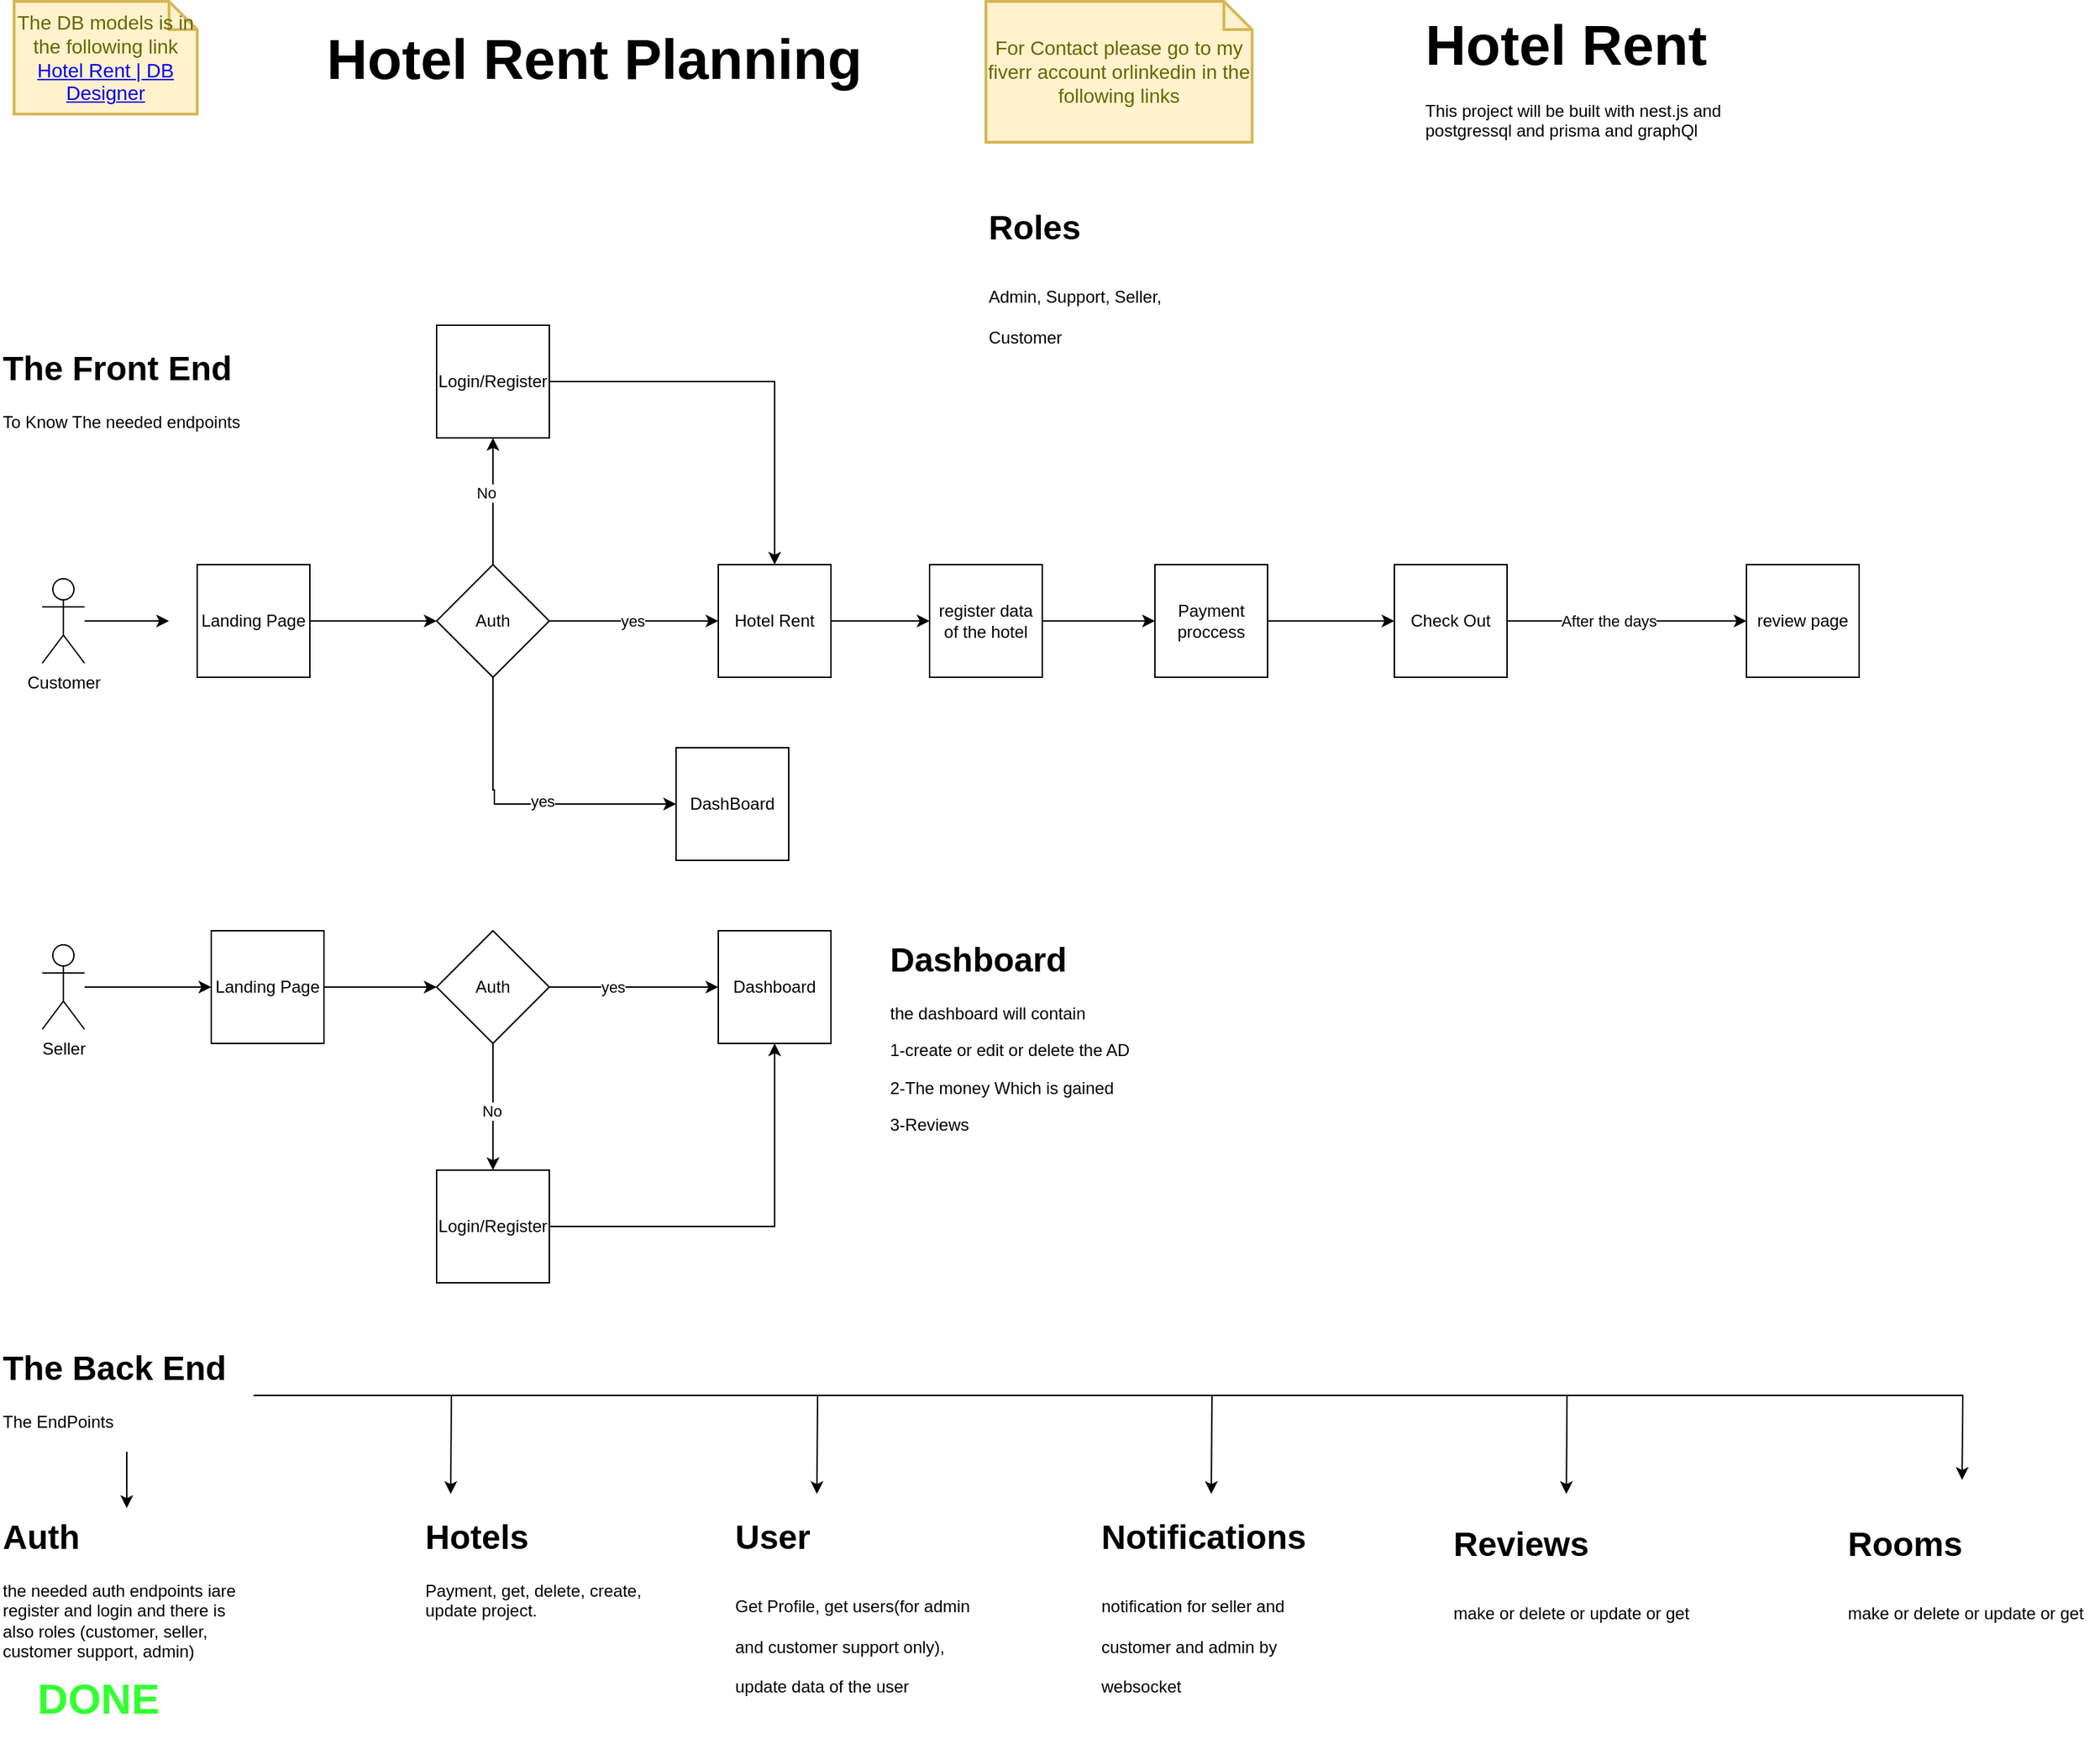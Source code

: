 <mxfile version="26.0.13">
  <diagram name="Page-1" id="eNZlmzP2yuV46WajJDo7">
    <mxGraphModel dx="1246" dy="1770" grid="1" gridSize="10" guides="1" tooltips="1" connect="1" arrows="1" fold="1" page="1" pageScale="1" pageWidth="850" pageHeight="1100" math="0" shadow="0">
      <root>
        <mxCell id="0" />
        <mxCell id="1" parent="0" />
        <mxCell id="jitCN0c5IaHYvlneT0sJ-6" style="edgeStyle=orthogonalEdgeStyle;rounded=0;orthogonalLoop=1;jettySize=auto;html=1;" parent="1" source="jitCN0c5IaHYvlneT0sJ-1" edge="1">
          <mxGeometry relative="1" as="geometry">
            <mxPoint x="130" y="200" as="targetPoint" />
          </mxGeometry>
        </mxCell>
        <mxCell id="jitCN0c5IaHYvlneT0sJ-1" value="Customer" style="shape=umlActor;verticalLabelPosition=bottom;verticalAlign=top;html=1;outlineConnect=0;fontFamily=Helvetica;" parent="1" vertex="1">
          <mxGeometry x="40" y="170" width="30" height="60" as="geometry" />
        </mxCell>
        <mxCell id="jitCN0c5IaHYvlneT0sJ-5" value="&lt;h1 style=&quot;margin-top: 0px;&quot;&gt;The Front End&lt;/h1&gt;&lt;p&gt;To Know The needed endpoints&lt;/p&gt;" style="text;html=1;whiteSpace=wrap;overflow=hidden;rounded=0;" parent="1" vertex="1">
          <mxGeometry x="10" width="180" height="120" as="geometry" />
        </mxCell>
        <mxCell id="jitCN0c5IaHYvlneT0sJ-8" style="edgeStyle=orthogonalEdgeStyle;rounded=0;orthogonalLoop=1;jettySize=auto;html=1;entryX=0;entryY=0.5;entryDx=0;entryDy=0;" parent="1" source="jitCN0c5IaHYvlneT0sJ-7" target="jitCN0c5IaHYvlneT0sJ-10" edge="1">
          <mxGeometry relative="1" as="geometry">
            <mxPoint x="300" y="200" as="targetPoint" />
          </mxGeometry>
        </mxCell>
        <mxCell id="jitCN0c5IaHYvlneT0sJ-7" value="Landing Page" style="whiteSpace=wrap;html=1;aspect=fixed;" parent="1" vertex="1">
          <mxGeometry x="150" y="160" width="80" height="80" as="geometry" />
        </mxCell>
        <mxCell id="jitCN0c5IaHYvlneT0sJ-11" style="edgeStyle=orthogonalEdgeStyle;rounded=0;orthogonalLoop=1;jettySize=auto;html=1;entryX=0;entryY=0.5;entryDx=0;entryDy=0;" parent="1" source="jitCN0c5IaHYvlneT0sJ-10" target="jitCN0c5IaHYvlneT0sJ-13" edge="1">
          <mxGeometry relative="1" as="geometry">
            <mxPoint x="500" y="200" as="targetPoint" />
          </mxGeometry>
        </mxCell>
        <mxCell id="jitCN0c5IaHYvlneT0sJ-12" value="yes" style="edgeLabel;html=1;align=center;verticalAlign=middle;resizable=0;points=[];" parent="jitCN0c5IaHYvlneT0sJ-11" vertex="1" connectable="0">
          <mxGeometry x="-0.081" y="-4" relative="1" as="geometry">
            <mxPoint x="4" y="-4" as="offset" />
          </mxGeometry>
        </mxCell>
        <mxCell id="jitCN0c5IaHYvlneT0sJ-17" style="edgeStyle=orthogonalEdgeStyle;rounded=0;orthogonalLoop=1;jettySize=auto;html=1;" parent="1" source="jitCN0c5IaHYvlneT0sJ-10" target="jitCN0c5IaHYvlneT0sJ-19" edge="1">
          <mxGeometry relative="1" as="geometry">
            <mxPoint x="360" y="80" as="targetPoint" />
          </mxGeometry>
        </mxCell>
        <mxCell id="jitCN0c5IaHYvlneT0sJ-18" value="No" style="edgeLabel;html=1;align=center;verticalAlign=middle;resizable=0;points=[];" parent="jitCN0c5IaHYvlneT0sJ-17" vertex="1" connectable="0">
          <mxGeometry x="0.144" y="5" relative="1" as="geometry">
            <mxPoint as="offset" />
          </mxGeometry>
        </mxCell>
        <mxCell id="tQ4F1w8o4W0a-IGcB4DZ-1" style="edgeStyle=orthogonalEdgeStyle;rounded=0;orthogonalLoop=1;jettySize=auto;html=1;" parent="1" source="jitCN0c5IaHYvlneT0sJ-10" edge="1">
          <mxGeometry relative="1" as="geometry">
            <mxPoint x="490" y="330" as="targetPoint" />
            <Array as="points">
              <mxPoint x="360" y="320" />
              <mxPoint x="361" y="320" />
              <mxPoint x="361" y="330" />
            </Array>
          </mxGeometry>
        </mxCell>
        <mxCell id="tQ4F1w8o4W0a-IGcB4DZ-3" value="yes" style="edgeLabel;html=1;align=center;verticalAlign=middle;resizable=0;points=[];" parent="tQ4F1w8o4W0a-IGcB4DZ-1" vertex="1" connectable="0">
          <mxGeometry x="0.133" y="2" relative="1" as="geometry">
            <mxPoint as="offset" />
          </mxGeometry>
        </mxCell>
        <mxCell id="jitCN0c5IaHYvlneT0sJ-10" value="Auth" style="rhombus;whiteSpace=wrap;html=1;" parent="1" vertex="1">
          <mxGeometry x="320" y="160" width="80" height="80" as="geometry" />
        </mxCell>
        <mxCell id="jitCN0c5IaHYvlneT0sJ-68" style="edgeStyle=orthogonalEdgeStyle;rounded=0;orthogonalLoop=1;jettySize=auto;html=1;" parent="1" source="jitCN0c5IaHYvlneT0sJ-13" target="jitCN0c5IaHYvlneT0sJ-69" edge="1">
          <mxGeometry relative="1" as="geometry">
            <mxPoint x="680" y="200" as="targetPoint" />
          </mxGeometry>
        </mxCell>
        <mxCell id="jitCN0c5IaHYvlneT0sJ-13" value="Hotel Rent" style="whiteSpace=wrap;html=1;aspect=fixed;" parent="1" vertex="1">
          <mxGeometry x="520" y="160" width="80" height="80" as="geometry" />
        </mxCell>
        <mxCell id="jitCN0c5IaHYvlneT0sJ-59" style="edgeStyle=orthogonalEdgeStyle;rounded=0;orthogonalLoop=1;jettySize=auto;html=1;entryX=0;entryY=0.5;entryDx=0;entryDy=0;" parent="1" source="jitCN0c5IaHYvlneT0sJ-16" target="jitCN0c5IaHYvlneT0sJ-71" edge="1">
          <mxGeometry relative="1" as="geometry">
            <mxPoint x="960" y="200" as="targetPoint" />
          </mxGeometry>
        </mxCell>
        <mxCell id="jitCN0c5IaHYvlneT0sJ-16" value="Payment proccess" style="whiteSpace=wrap;html=1;aspect=fixed;" parent="1" vertex="1">
          <mxGeometry x="830" y="160" width="80" height="80" as="geometry" />
        </mxCell>
        <mxCell id="jitCN0c5IaHYvlneT0sJ-20" style="edgeStyle=orthogonalEdgeStyle;rounded=0;orthogonalLoop=1;jettySize=auto;html=1;" parent="1" source="jitCN0c5IaHYvlneT0sJ-19" target="jitCN0c5IaHYvlneT0sJ-13" edge="1">
          <mxGeometry relative="1" as="geometry">
            <mxPoint x="560" y="150" as="targetPoint" />
          </mxGeometry>
        </mxCell>
        <mxCell id="jitCN0c5IaHYvlneT0sJ-19" value="Login/Register" style="whiteSpace=wrap;html=1;aspect=fixed;" parent="1" vertex="1">
          <mxGeometry x="320" y="-10" width="80" height="80" as="geometry" />
        </mxCell>
        <mxCell id="jitCN0c5IaHYvlneT0sJ-45" style="edgeStyle=orthogonalEdgeStyle;rounded=0;orthogonalLoop=1;jettySize=auto;html=1;entryX=0;entryY=0.5;entryDx=0;entryDy=0;" parent="1" source="jitCN0c5IaHYvlneT0sJ-21" target="jitCN0c5IaHYvlneT0sJ-33" edge="1">
          <mxGeometry relative="1" as="geometry" />
        </mxCell>
        <mxCell id="jitCN0c5IaHYvlneT0sJ-21" value="Seller" style="shape=umlActor;verticalLabelPosition=bottom;verticalAlign=top;html=1;outlineConnect=0;" parent="1" vertex="1">
          <mxGeometry x="40" y="430" width="30" height="60" as="geometry" />
        </mxCell>
        <mxCell id="jitCN0c5IaHYvlneT0sJ-31" style="edgeStyle=orthogonalEdgeStyle;rounded=0;orthogonalLoop=1;jettySize=auto;html=1;" parent="1" source="jitCN0c5IaHYvlneT0sJ-33" target="jitCN0c5IaHYvlneT0sJ-34" edge="1">
          <mxGeometry relative="1" as="geometry">
            <mxPoint x="310" y="460" as="targetPoint" />
          </mxGeometry>
        </mxCell>
        <mxCell id="jitCN0c5IaHYvlneT0sJ-33" value="Landing Page" style="whiteSpace=wrap;html=1;aspect=fixed;" parent="1" vertex="1">
          <mxGeometry x="160" y="420" width="80" height="80" as="geometry" />
        </mxCell>
        <mxCell id="jitCN0c5IaHYvlneT0sJ-39" style="edgeStyle=orthogonalEdgeStyle;rounded=0;orthogonalLoop=1;jettySize=auto;html=1;entryX=0;entryY=0.5;entryDx=0;entryDy=0;" parent="1" source="jitCN0c5IaHYvlneT0sJ-34" target="jitCN0c5IaHYvlneT0sJ-41" edge="1">
          <mxGeometry relative="1" as="geometry">
            <mxPoint x="500" y="460" as="targetPoint" />
          </mxGeometry>
        </mxCell>
        <mxCell id="jitCN0c5IaHYvlneT0sJ-40" value="yes" style="edgeLabel;html=1;align=center;verticalAlign=middle;resizable=0;points=[];" parent="jitCN0c5IaHYvlneT0sJ-39" vertex="1" connectable="0">
          <mxGeometry x="-0.262" relative="1" as="geometry">
            <mxPoint as="offset" />
          </mxGeometry>
        </mxCell>
        <mxCell id="jitCN0c5IaHYvlneT0sJ-46" style="edgeStyle=orthogonalEdgeStyle;rounded=0;orthogonalLoop=1;jettySize=auto;html=1;entryX=0.5;entryY=0;entryDx=0;entryDy=0;" parent="1" source="jitCN0c5IaHYvlneT0sJ-34" target="jitCN0c5IaHYvlneT0sJ-38" edge="1">
          <mxGeometry relative="1" as="geometry" />
        </mxCell>
        <mxCell id="jitCN0c5IaHYvlneT0sJ-47" value="No" style="edgeLabel;html=1;align=center;verticalAlign=middle;resizable=0;points=[];" parent="jitCN0c5IaHYvlneT0sJ-46" vertex="1" connectable="0">
          <mxGeometry x="0.067" y="-1" relative="1" as="geometry">
            <mxPoint as="offset" />
          </mxGeometry>
        </mxCell>
        <mxCell id="jitCN0c5IaHYvlneT0sJ-34" value="Auth" style="rhombus;whiteSpace=wrap;html=1;" parent="1" vertex="1">
          <mxGeometry x="320" y="420" width="80" height="80" as="geometry" />
        </mxCell>
        <mxCell id="jitCN0c5IaHYvlneT0sJ-42" style="edgeStyle=orthogonalEdgeStyle;rounded=0;orthogonalLoop=1;jettySize=auto;html=1;" parent="1" source="jitCN0c5IaHYvlneT0sJ-38" target="jitCN0c5IaHYvlneT0sJ-41" edge="1">
          <mxGeometry relative="1" as="geometry" />
        </mxCell>
        <mxCell id="jitCN0c5IaHYvlneT0sJ-38" value="Login/Register" style="whiteSpace=wrap;html=1;aspect=fixed;" parent="1" vertex="1">
          <mxGeometry x="320" y="590" width="80" height="80" as="geometry" />
        </mxCell>
        <mxCell id="jitCN0c5IaHYvlneT0sJ-41" value="Dashboard" style="whiteSpace=wrap;html=1;aspect=fixed;" parent="1" vertex="1">
          <mxGeometry x="520" y="420" width="80" height="80" as="geometry" />
        </mxCell>
        <mxCell id="jitCN0c5IaHYvlneT0sJ-48" value="&lt;h1 style=&quot;margin-top: 0px;&quot;&gt;Dashboard&lt;/h1&gt;&lt;p&gt;the dashboard will contain&amp;nbsp;&lt;/p&gt;&lt;p&gt;1-create or edit or delete the AD&lt;/p&gt;&lt;p&gt;2-The money Which is gained&lt;/p&gt;&lt;p&gt;3-Reviews&lt;/p&gt;" style="text;html=1;whiteSpace=wrap;overflow=hidden;rounded=0;" parent="1" vertex="1">
          <mxGeometry x="640" y="420" width="180" height="170" as="geometry" />
        </mxCell>
        <mxCell id="jitCN0c5IaHYvlneT0sJ-56" style="edgeStyle=orthogonalEdgeStyle;rounded=0;orthogonalLoop=1;jettySize=auto;html=1;entryX=0.5;entryY=0;entryDx=0;entryDy=0;" parent="1" source="jitCN0c5IaHYvlneT0sJ-53" target="jitCN0c5IaHYvlneT0sJ-55" edge="1">
          <mxGeometry relative="1" as="geometry" />
        </mxCell>
        <mxCell id="jitCN0c5IaHYvlneT0sJ-57" style="edgeStyle=orthogonalEdgeStyle;rounded=0;orthogonalLoop=1;jettySize=auto;html=1;" parent="1" source="jitCN0c5IaHYvlneT0sJ-53" edge="1">
          <mxGeometry relative="1" as="geometry">
            <mxPoint x="330" y="820" as="targetPoint" />
          </mxGeometry>
        </mxCell>
        <mxCell id="jitCN0c5IaHYvlneT0sJ-72" style="edgeStyle=orthogonalEdgeStyle;rounded=0;orthogonalLoop=1;jettySize=auto;html=1;" parent="1" source="jitCN0c5IaHYvlneT0sJ-53" edge="1">
          <mxGeometry relative="1" as="geometry">
            <mxPoint x="590" y="820" as="targetPoint" />
          </mxGeometry>
        </mxCell>
        <mxCell id="jitCN0c5IaHYvlneT0sJ-74" style="edgeStyle=orthogonalEdgeStyle;rounded=0;orthogonalLoop=1;jettySize=auto;html=1;" parent="1" source="jitCN0c5IaHYvlneT0sJ-53" edge="1">
          <mxGeometry relative="1" as="geometry">
            <mxPoint x="870" y="820" as="targetPoint" />
          </mxGeometry>
        </mxCell>
        <mxCell id="jitCN0c5IaHYvlneT0sJ-82" style="edgeStyle=orthogonalEdgeStyle;rounded=0;orthogonalLoop=1;jettySize=auto;html=1;" parent="1" source="jitCN0c5IaHYvlneT0sJ-53" edge="1">
          <mxGeometry relative="1" as="geometry">
            <mxPoint x="1122.105" y="820" as="targetPoint" />
          </mxGeometry>
        </mxCell>
        <mxCell id="tQ4F1w8o4W0a-IGcB4DZ-36" style="edgeStyle=orthogonalEdgeStyle;rounded=0;orthogonalLoop=1;jettySize=auto;html=1;" parent="1" source="jitCN0c5IaHYvlneT0sJ-53" edge="1">
          <mxGeometry relative="1" as="geometry">
            <mxPoint x="1403.077" y="810" as="targetPoint" />
          </mxGeometry>
        </mxCell>
        <mxCell id="jitCN0c5IaHYvlneT0sJ-53" value="&lt;h1 style=&quot;margin-top: 0px;&quot;&gt;The Back End&lt;/h1&gt;&lt;p&gt;The EndPoints&lt;/p&gt;" style="text;html=1;whiteSpace=wrap;overflow=hidden;rounded=0;" parent="1" vertex="1">
          <mxGeometry x="10" y="710" width="180" height="80" as="geometry" />
        </mxCell>
        <mxCell id="jitCN0c5IaHYvlneT0sJ-54" value="&lt;h1 style=&quot;margin-top: 0px;&quot;&gt;&lt;font style=&quot;font-size: 40px;&quot;&gt;Hotel Rent Planning&lt;/font&gt;&lt;/h1&gt;" style="text;html=1;whiteSpace=wrap;overflow=hidden;rounded=0;" parent="1" vertex="1">
          <mxGeometry x="240" y="-230" width="400" height="120" as="geometry" />
        </mxCell>
        <mxCell id="jitCN0c5IaHYvlneT0sJ-55" value="&lt;h1 style=&quot;margin-top: 0px;&quot;&gt;Auth&lt;/h1&gt;&lt;p&gt;the needed auth endpoints iare register and login and there is also roles (customer, seller, customer support, admin)&lt;/p&gt;" style="text;html=1;whiteSpace=wrap;overflow=hidden;rounded=0;" parent="1" vertex="1">
          <mxGeometry x="10" y="830" width="180" height="120" as="geometry" />
        </mxCell>
        <mxCell id="jitCN0c5IaHYvlneT0sJ-58" value="&lt;h1 style=&quot;margin-top: 0px;&quot;&gt;Hotels&lt;/h1&gt;&lt;p&gt;Payment, get, delete, create, update project.&lt;/p&gt;" style="text;html=1;whiteSpace=wrap;overflow=hidden;rounded=0;" parent="1" vertex="1">
          <mxGeometry x="310" y="830" width="180" height="120" as="geometry" />
        </mxCell>
        <mxCell id="jitCN0c5IaHYvlneT0sJ-70" style="edgeStyle=orthogonalEdgeStyle;rounded=0;orthogonalLoop=1;jettySize=auto;html=1;entryX=0;entryY=0.5;entryDx=0;entryDy=0;" parent="1" source="jitCN0c5IaHYvlneT0sJ-69" target="jitCN0c5IaHYvlneT0sJ-16" edge="1">
          <mxGeometry relative="1" as="geometry" />
        </mxCell>
        <mxCell id="jitCN0c5IaHYvlneT0sJ-69" value="register data of the hotel" style="whiteSpace=wrap;html=1;aspect=fixed;" parent="1" vertex="1">
          <mxGeometry x="670" y="160" width="80" height="80" as="geometry" />
        </mxCell>
        <mxCell id="jitCN0c5IaHYvlneT0sJ-79" style="edgeStyle=orthogonalEdgeStyle;rounded=0;orthogonalLoop=1;jettySize=auto;html=1;" parent="1" source="jitCN0c5IaHYvlneT0sJ-71" edge="1">
          <mxGeometry relative="1" as="geometry">
            <mxPoint x="1250" y="200" as="targetPoint" />
          </mxGeometry>
        </mxCell>
        <mxCell id="jitCN0c5IaHYvlneT0sJ-80" value="After the days" style="edgeLabel;html=1;align=center;verticalAlign=middle;resizable=0;points=[];" parent="jitCN0c5IaHYvlneT0sJ-79" vertex="1" connectable="0">
          <mxGeometry x="-0.162" y="-4" relative="1" as="geometry">
            <mxPoint y="-4" as="offset" />
          </mxGeometry>
        </mxCell>
        <mxCell id="jitCN0c5IaHYvlneT0sJ-71" value="Check Out" style="whiteSpace=wrap;html=1;aspect=fixed;" parent="1" vertex="1">
          <mxGeometry x="1000" y="160" width="80" height="80" as="geometry" />
        </mxCell>
        <mxCell id="jitCN0c5IaHYvlneT0sJ-73" value="&lt;h1 style=&quot;margin-top: 0px;&quot;&gt;&lt;span style=&quot;background-color: transparent; color: light-dark(rgb(0, 0, 0), rgb(255, 255, 255));&quot;&gt;User&lt;/span&gt;&lt;/h1&gt;&lt;h1 style=&quot;margin-top: 0px;&quot;&gt;&lt;span style=&quot;font-size: 12px; font-weight: 400;&quot;&gt;Get Profile, get users(for admin and customer support only), update data of the user&lt;/span&gt;&lt;/h1&gt;" style="text;html=1;whiteSpace=wrap;overflow=hidden;rounded=0;" parent="1" vertex="1">
          <mxGeometry x="530" y="830" width="180" height="160" as="geometry" />
        </mxCell>
        <mxCell id="jitCN0c5IaHYvlneT0sJ-76" value="The DB models is in the following link&lt;div&gt;&lt;a href=&quot;https://erd.dbdesigner.net/designer/schema/1738665168-hotel-rent&quot;&gt;Hotel Rent | DB Designer&lt;/a&gt;&lt;/div&gt;" style="shape=note;strokeWidth=2;fontSize=14;size=20;whiteSpace=wrap;html=1;fillColor=#fff2cc;strokeColor=#d6b656;fontColor=#666600;" parent="1" vertex="1">
          <mxGeometry x="20" y="-240" width="130" height="80" as="geometry" />
        </mxCell>
        <mxCell id="jitCN0c5IaHYvlneT0sJ-77" value="For Contact please go to my fiverr account orlinkedin in the following links" style="shape=note;strokeWidth=2;fontSize=14;size=20;whiteSpace=wrap;html=1;fillColor=#fff2cc;strokeColor=#d6b656;fontColor=#666600;" parent="1" vertex="1">
          <mxGeometry x="710" y="-240" width="189" height="100" as="geometry" />
        </mxCell>
        <mxCell id="jitCN0c5IaHYvlneT0sJ-78" value="&lt;h1 style=&quot;margin-top: 0px;&quot;&gt;&lt;span style=&quot;background-color: transparent; color: light-dark(rgb(0, 0, 0), rgb(255, 255, 255));&quot;&gt;Notifications&lt;/span&gt;&lt;/h1&gt;&lt;h1 style=&quot;margin-top: 0px;&quot;&gt;&lt;span style=&quot;font-size: 12px; font-weight: 400;&quot;&gt;notification for seller and customer and admin by websocket&lt;/span&gt;&lt;/h1&gt;" style="text;html=1;whiteSpace=wrap;overflow=hidden;rounded=0;" parent="1" vertex="1">
          <mxGeometry x="790" y="830" width="180" height="150" as="geometry" />
        </mxCell>
        <mxCell id="jitCN0c5IaHYvlneT0sJ-81" value="review page" style="whiteSpace=wrap;html=1;aspect=fixed;" parent="1" vertex="1">
          <mxGeometry x="1250" y="160" width="80" height="80" as="geometry" />
        </mxCell>
        <mxCell id="jitCN0c5IaHYvlneT0sJ-83" value="&lt;h1 style=&quot;margin-top: 0px;&quot;&gt;&lt;span style=&quot;background-color: transparent; color: light-dark(rgb(0, 0, 0), rgb(255, 255, 255));&quot;&gt;Reviews&lt;/span&gt;&lt;/h1&gt;&lt;h1 style=&quot;margin-top: 0px;&quot;&gt;&lt;span style=&quot;font-size: 12px; font-weight: 400;&quot;&gt;make or delete or update or get&amp;nbsp;&lt;/span&gt;&lt;/h1&gt;" style="text;html=1;whiteSpace=wrap;overflow=hidden;rounded=0;" parent="1" vertex="1">
          <mxGeometry x="1040" y="835" width="180" height="95" as="geometry" />
        </mxCell>
        <mxCell id="tQ4F1w8o4W0a-IGcB4DZ-2" value="DashBoard" style="whiteSpace=wrap;html=1;aspect=fixed;" parent="1" vertex="1">
          <mxGeometry x="490" y="290" width="80" height="80" as="geometry" />
        </mxCell>
        <mxCell id="tQ4F1w8o4W0a-IGcB4DZ-37" value="&lt;h1 style=&quot;margin-top: 0px;&quot;&gt;&lt;span style=&quot;background-color: transparent; color: light-dark(rgb(0, 0, 0), rgb(255, 255, 255));&quot;&gt;Rooms&lt;/span&gt;&lt;/h1&gt;&lt;h1 style=&quot;margin-top: 0px;&quot;&gt;&lt;span style=&quot;font-size: 12px; font-weight: 400; background-color: transparent; color: light-dark(rgb(0, 0, 0), rgb(255, 255, 255));&quot;&gt;make or delete or update or get&amp;nbsp;&lt;/span&gt;&lt;/h1&gt;" style="text;html=1;whiteSpace=wrap;overflow=hidden;rounded=0;" parent="1" vertex="1">
          <mxGeometry x="1320" y="835" width="180" height="95" as="geometry" />
        </mxCell>
        <mxCell id="tQ4F1w8o4W0a-IGcB4DZ-38" value="&lt;h1 style=&quot;margin-top: 0px;&quot;&gt;&lt;font style=&quot;font-size: 40px;&quot;&gt;Hotel Rent&lt;/font&gt;&lt;/h1&gt;&lt;p&gt;This project will be built with nest.js and postgressql and prisma and graphQl&lt;/p&gt;" style="text;html=1;whiteSpace=wrap;overflow=hidden;rounded=0;" parent="1" vertex="1">
          <mxGeometry x="1020" y="-240" width="220" height="120" as="geometry" />
        </mxCell>
        <mxCell id="tQ4F1w8o4W0a-IGcB4DZ-39" value="&lt;h1 style=&quot;margin-top: 0px;&quot;&gt;&lt;span style=&quot;background-color: transparent; color: light-dark(rgb(0, 0, 0), rgb(255, 255, 255));&quot;&gt;Roles&lt;/span&gt;&lt;/h1&gt;&lt;h1 style=&quot;margin-top: 0px;&quot;&gt;&lt;span style=&quot;font-size: 12px; font-weight: 400;&quot;&gt;Admin, Support, Seller, Customer&lt;/span&gt;&lt;/h1&gt;" style="text;html=1;whiteSpace=wrap;overflow=hidden;rounded=0;" parent="1" vertex="1">
          <mxGeometry x="710" y="-100" width="180" height="120" as="geometry" />
        </mxCell>
        <mxCell id="fxSkdVxRATpSx-lLsB4j-5" value="&lt;font style=&quot;color: rgb(51, 255, 51);&quot;&gt;DONE&lt;/font&gt;" style="text;html=1;align=center;verticalAlign=middle;whiteSpace=wrap;rounded=0;fontStyle=1;fontSize=30;" vertex="1" parent="1">
          <mxGeometry x="50" y="950" width="60" height="30" as="geometry" />
        </mxCell>
      </root>
    </mxGraphModel>
  </diagram>
</mxfile>